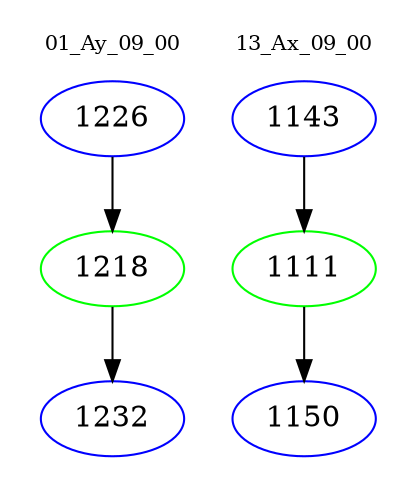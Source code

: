 digraph{
subgraph cluster_0 {
color = white
label = "01_Ay_09_00";
fontsize=10;
T0_1226 [label="1226", color="blue"]
T0_1226 -> T0_1218 [color="black"]
T0_1218 [label="1218", color="green"]
T0_1218 -> T0_1232 [color="black"]
T0_1232 [label="1232", color="blue"]
}
subgraph cluster_1 {
color = white
label = "13_Ax_09_00";
fontsize=10;
T1_1143 [label="1143", color="blue"]
T1_1143 -> T1_1111 [color="black"]
T1_1111 [label="1111", color="green"]
T1_1111 -> T1_1150 [color="black"]
T1_1150 [label="1150", color="blue"]
}
}
